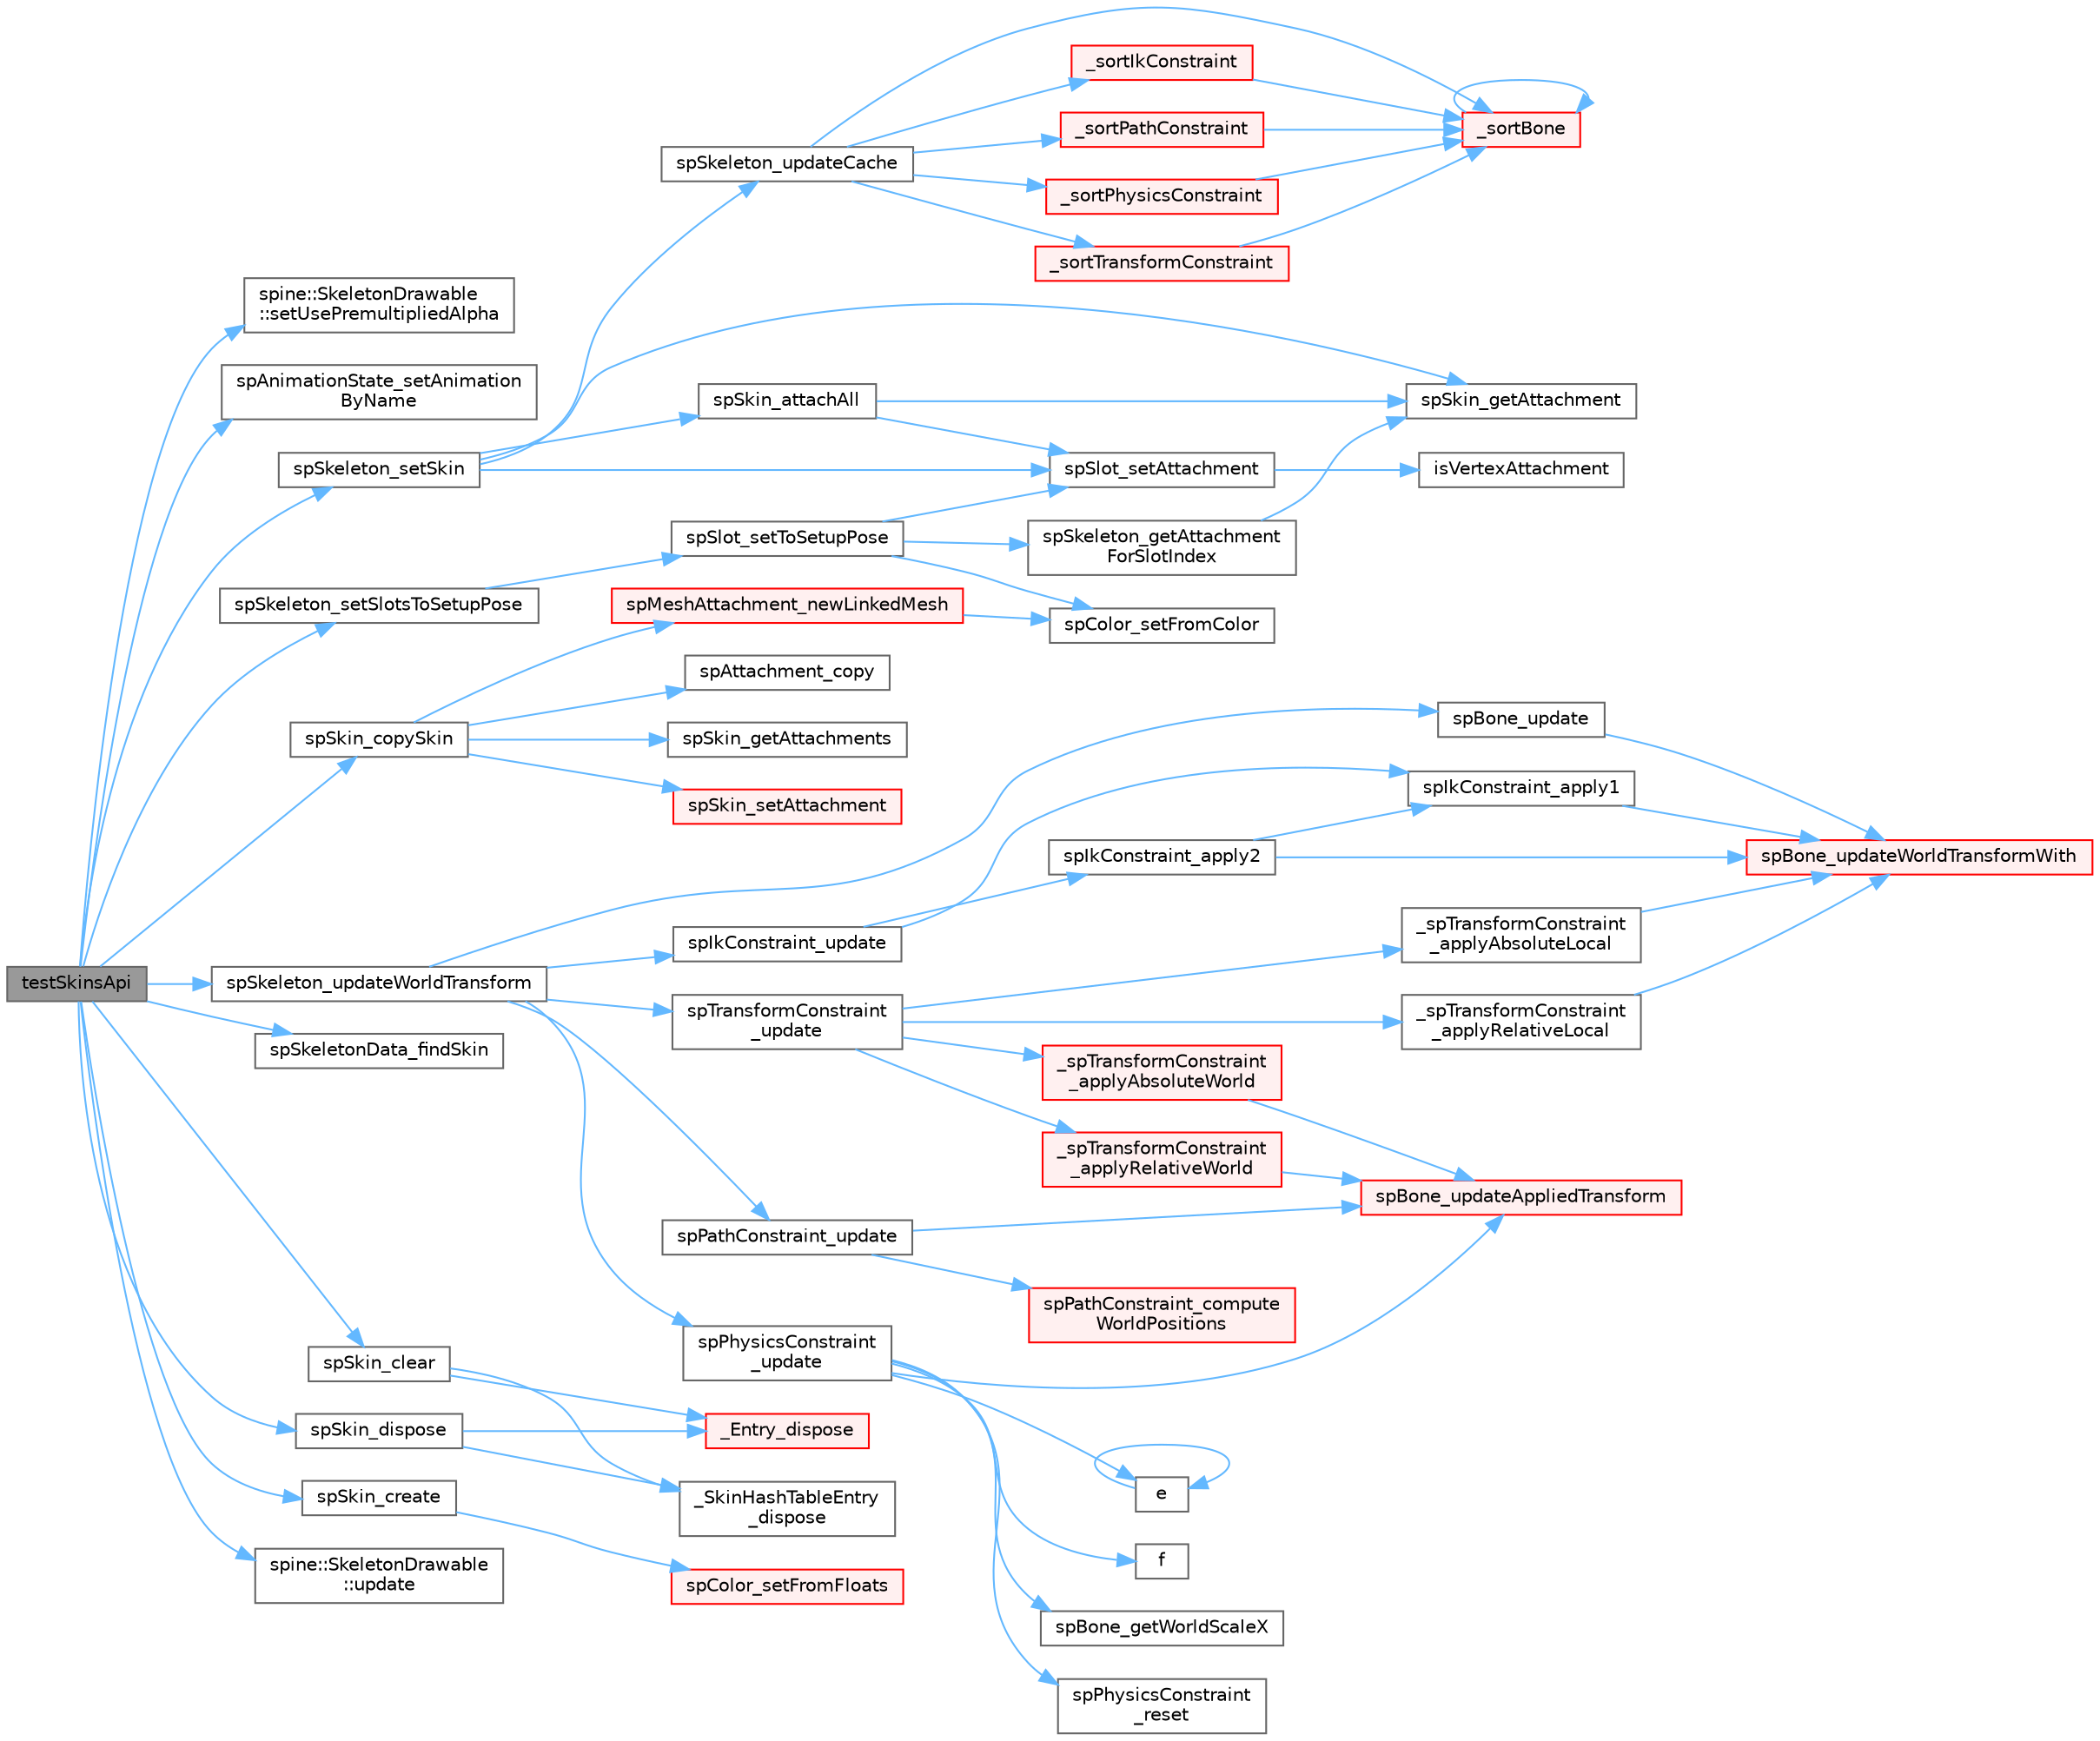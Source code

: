 digraph "testSkinsApi"
{
 // LATEX_PDF_SIZE
  bgcolor="transparent";
  edge [fontname=Helvetica,fontsize=10,labelfontname=Helvetica,labelfontsize=10];
  node [fontname=Helvetica,fontsize=10,shape=box,height=0.2,width=0.4];
  rankdir="LR";
  Node1 [id="Node000001",label="testSkinsApi",height=0.2,width=0.4,color="gray40", fillcolor="grey60", style="filled", fontcolor="black",tooltip=" "];
  Node1 -> Node2 [id="edge1_Node000001_Node000002",color="steelblue1",style="solid",tooltip=" "];
  Node2 [id="Node000002",label="spine::SkeletonDrawable\l::setUsePremultipliedAlpha",height=0.2,width=0.4,color="grey40", fillcolor="white", style="filled",URL="$classspine_1_1_skeleton_drawable.html#aa136eebfca7a00bde0039f41eeb07ddb",tooltip=" "];
  Node1 -> Node3 [id="edge2_Node000001_Node000003",color="steelblue1",style="solid",tooltip=" "];
  Node3 [id="Node000003",label="spAnimationState_setAnimation\lByName",height=0.2,width=0.4,color="grey40", fillcolor="white", style="filled",URL="$spine-c_2include_2spine_2_animation_state_8h.html#a886473af828c2ec1222f62ea8aa5e470",tooltip=" "];
  Node1 -> Node4 [id="edge3_Node000001_Node000004",color="steelblue1",style="solid",tooltip=" "];
  Node4 [id="Node000004",label="spSkeleton_setSkin",height=0.2,width=0.4,color="grey40", fillcolor="white", style="filled",URL="$_skeleton_8c.html#a6f848c769e961587f53d0aa8122f0f18",tooltip=" "];
  Node4 -> Node5 [id="edge4_Node000004_Node000005",color="steelblue1",style="solid",tooltip=" "];
  Node5 [id="Node000005",label="spSkeleton_updateCache",height=0.2,width=0.4,color="grey40", fillcolor="white", style="filled",URL="$_skeleton_8c.html#a62e01f12f86149c4fed351f27e022c76",tooltip=" "];
  Node5 -> Node6 [id="edge5_Node000005_Node000006",color="steelblue1",style="solid",tooltip=" "];
  Node6 [id="Node000006",label="_sortBone",height=0.2,width=0.4,color="red", fillcolor="#FFF0F0", style="filled",URL="$_skeleton_8c.html#a68cc4fe76afa567c2956d4859c32f49b",tooltip=" "];
  Node6 -> Node6 [id="edge6_Node000006_Node000006",color="steelblue1",style="solid",tooltip=" "];
  Node5 -> Node8 [id="edge7_Node000005_Node000008",color="steelblue1",style="solid",tooltip=" "];
  Node8 [id="Node000008",label="_sortIkConstraint",height=0.2,width=0.4,color="red", fillcolor="#FFF0F0", style="filled",URL="$_skeleton_8c.html#a17ee50de60bc44d9def73f0de26ae174",tooltip=" "];
  Node8 -> Node6 [id="edge8_Node000008_Node000006",color="steelblue1",style="solid",tooltip=" "];
  Node5 -> Node10 [id="edge9_Node000005_Node000010",color="steelblue1",style="solid",tooltip=" "];
  Node10 [id="Node000010",label="_sortPathConstraint",height=0.2,width=0.4,color="red", fillcolor="#FFF0F0", style="filled",URL="$_skeleton_8c.html#a572baa744a09474a96385986f83f36c6",tooltip=" "];
  Node10 -> Node6 [id="edge10_Node000010_Node000006",color="steelblue1",style="solid",tooltip=" "];
  Node5 -> Node13 [id="edge11_Node000005_Node000013",color="steelblue1",style="solid",tooltip=" "];
  Node13 [id="Node000013",label="_sortPhysicsConstraint",height=0.2,width=0.4,color="red", fillcolor="#FFF0F0", style="filled",URL="$_skeleton_8c.html#a3f06bb80e7946b226b41ceb1d642ed45",tooltip=" "];
  Node13 -> Node6 [id="edge12_Node000013_Node000006",color="steelblue1",style="solid",tooltip=" "];
  Node5 -> Node14 [id="edge13_Node000005_Node000014",color="steelblue1",style="solid",tooltip=" "];
  Node14 [id="Node000014",label="_sortTransformConstraint",height=0.2,width=0.4,color="red", fillcolor="#FFF0F0", style="filled",URL="$_skeleton_8c.html#a4c23aa12acfe10acb73c31ec21d5f960",tooltip=" "];
  Node14 -> Node6 [id="edge14_Node000014_Node000006",color="steelblue1",style="solid",tooltip=" "];
  Node4 -> Node15 [id="edge15_Node000004_Node000015",color="steelblue1",style="solid",tooltip=" "];
  Node15 [id="Node000015",label="spSkin_attachAll",height=0.2,width=0.4,color="grey40", fillcolor="white", style="filled",URL="$_skin_8c.html#a3699ffada3ca2fce5cf12758cf52fa9b",tooltip=" "];
  Node15 -> Node16 [id="edge16_Node000015_Node000016",color="steelblue1",style="solid",tooltip=" "];
  Node16 [id="Node000016",label="spSkin_getAttachment",height=0.2,width=0.4,color="grey40", fillcolor="white", style="filled",URL="$_skin_8c.html#ac997acb956b1c876912cd56c0fb9ed95",tooltip=" "];
  Node15 -> Node17 [id="edge17_Node000015_Node000017",color="steelblue1",style="solid",tooltip=" "];
  Node17 [id="Node000017",label="spSlot_setAttachment",height=0.2,width=0.4,color="grey40", fillcolor="white", style="filled",URL="$_slot_8c.html#a56d5b092e9d5418595813cec61d447cc",tooltip=" "];
  Node17 -> Node18 [id="edge18_Node000017_Node000018",color="steelblue1",style="solid",tooltip=" "];
  Node18 [id="Node000018",label="isVertexAttachment",height=0.2,width=0.4,color="grey40", fillcolor="white", style="filled",URL="$_slot_8c.html#a2e0f6babd6f2c1a34cddf0efc3a6c240",tooltip=" "];
  Node4 -> Node16 [id="edge19_Node000004_Node000016",color="steelblue1",style="solid",tooltip=" "];
  Node4 -> Node17 [id="edge20_Node000004_Node000017",color="steelblue1",style="solid",tooltip=" "];
  Node1 -> Node19 [id="edge21_Node000001_Node000019",color="steelblue1",style="solid",tooltip=" "];
  Node19 [id="Node000019",label="spSkeleton_setSlotsToSetupPose",height=0.2,width=0.4,color="grey40", fillcolor="white", style="filled",URL="$_skeleton_8c.html#a7b1fc51a674633c010ed2b9b7b73637a",tooltip=" "];
  Node19 -> Node20 [id="edge22_Node000019_Node000020",color="steelblue1",style="solid",tooltip=" "];
  Node20 [id="Node000020",label="spSlot_setToSetupPose",height=0.2,width=0.4,color="grey40", fillcolor="white", style="filled",URL="$_slot_8c.html#a18975a4395bf0e5e888d2e96620180ad",tooltip=" "];
  Node20 -> Node21 [id="edge23_Node000020_Node000021",color="steelblue1",style="solid",tooltip=" "];
  Node21 [id="Node000021",label="spColor_setFromColor",height=0.2,width=0.4,color="grey40", fillcolor="white", style="filled",URL="$_color_8c.html#af0868cf31a5235b433ec908d952df5fc",tooltip=" "];
  Node20 -> Node22 [id="edge24_Node000020_Node000022",color="steelblue1",style="solid",tooltip=" "];
  Node22 [id="Node000022",label="spSkeleton_getAttachment\lForSlotIndex",height=0.2,width=0.4,color="grey40", fillcolor="white", style="filled",URL="$_skeleton_8c.html#af67b15fea85286452cf9d8741a17b0ed",tooltip=" "];
  Node22 -> Node16 [id="edge25_Node000022_Node000016",color="steelblue1",style="solid",tooltip=" "];
  Node20 -> Node17 [id="edge26_Node000020_Node000017",color="steelblue1",style="solid",tooltip=" "];
  Node1 -> Node23 [id="edge27_Node000001_Node000023",color="steelblue1",style="solid",tooltip=" "];
  Node23 [id="Node000023",label="spSkeleton_updateWorldTransform",height=0.2,width=0.4,color="grey40", fillcolor="white", style="filled",URL="$_skeleton_8c.html#aacbe2c41263148e0b8e88724bd6e19a8",tooltip=" "];
  Node23 -> Node24 [id="edge28_Node000023_Node000024",color="steelblue1",style="solid",tooltip=" "];
  Node24 [id="Node000024",label="spBone_update",height=0.2,width=0.4,color="grey40", fillcolor="white", style="filled",URL="$_bone_8c.html#a96a2c03c88ccdaa90a318fbb786acaad",tooltip=" "];
  Node24 -> Node25 [id="edge29_Node000024_Node000025",color="steelblue1",style="solid",tooltip=" "];
  Node25 [id="Node000025",label="spBone_updateWorldTransformWith",height=0.2,width=0.4,color="red", fillcolor="#FFF0F0", style="filled",URL="$_bone_8c.html#afedc4f5005317b2f7f2716f37fbaee7b",tooltip=" "];
  Node23 -> Node27 [id="edge30_Node000023_Node000027",color="steelblue1",style="solid",tooltip=" "];
  Node27 [id="Node000027",label="spIkConstraint_update",height=0.2,width=0.4,color="grey40", fillcolor="white", style="filled",URL="$_ik_constraint_8c.html#ae1ee5ccd8d827f7c377f2597775b912b",tooltip=" "];
  Node27 -> Node28 [id="edge31_Node000027_Node000028",color="steelblue1",style="solid",tooltip=" "];
  Node28 [id="Node000028",label="spIkConstraint_apply1",height=0.2,width=0.4,color="grey40", fillcolor="white", style="filled",URL="$_ik_constraint_8c.html#aaf9ab4c81e03e59b2583070360e9643c",tooltip=" "];
  Node28 -> Node25 [id="edge32_Node000028_Node000025",color="steelblue1",style="solid",tooltip=" "];
  Node27 -> Node29 [id="edge33_Node000027_Node000029",color="steelblue1",style="solid",tooltip=" "];
  Node29 [id="Node000029",label="spIkConstraint_apply2",height=0.2,width=0.4,color="grey40", fillcolor="white", style="filled",URL="$_ik_constraint_8c.html#a7b745ed0199a1f514b8d1e54f357e476",tooltip=" "];
  Node29 -> Node25 [id="edge34_Node000029_Node000025",color="steelblue1",style="solid",tooltip=" "];
  Node29 -> Node28 [id="edge35_Node000029_Node000028",color="steelblue1",style="solid",tooltip=" "];
  Node23 -> Node30 [id="edge36_Node000023_Node000030",color="steelblue1",style="solid",tooltip=" "];
  Node30 [id="Node000030",label="spPathConstraint_update",height=0.2,width=0.4,color="grey40", fillcolor="white", style="filled",URL="$_path_constraint_8c.html#ab89d8c228a139da6ec1847798ae02883",tooltip=" "];
  Node30 -> Node31 [id="edge37_Node000030_Node000031",color="steelblue1",style="solid",tooltip=" "];
  Node31 [id="Node000031",label="spBone_updateAppliedTransform",height=0.2,width=0.4,color="red", fillcolor="#FFF0F0", style="filled",URL="$_bone_8c.html#a6520232f8507778775da80541e6a25db",tooltip=" "];
  Node30 -> Node32 [id="edge38_Node000030_Node000032",color="steelblue1",style="solid",tooltip=" "];
  Node32 [id="Node000032",label="spPathConstraint_compute\lWorldPositions",height=0.2,width=0.4,color="red", fillcolor="#FFF0F0", style="filled",URL="$_path_constraint_8c.html#a59154d9596b6b56b475a33a83af3f1e3",tooltip=" "];
  Node23 -> Node45 [id="edge39_Node000023_Node000045",color="steelblue1",style="solid",tooltip=" "];
  Node45 [id="Node000045",label="spPhysicsConstraint\l_update",height=0.2,width=0.4,color="grey40", fillcolor="white", style="filled",URL="$_physics_constraint_8c.html#aae7a7d39f255286177b2fe6a9fb3514d",tooltip=" "];
  Node45 -> Node46 [id="edge40_Node000045_Node000046",color="steelblue1",style="solid",tooltip=" "];
  Node46 [id="Node000046",label="e",height=0.2,width=0.4,color="grey40", fillcolor="white", style="filled",URL="$_cwise__array__power__array_8cpp.html#a9cb86ff854760bf91a154f2724a9101d",tooltip=" "];
  Node46 -> Node46 [id="edge41_Node000046_Node000046",color="steelblue1",style="solid",tooltip=" "];
  Node45 -> Node38 [id="edge42_Node000045_Node000038",color="steelblue1",style="solid",tooltip=" "];
  Node38 [id="Node000038",label="f",height=0.2,width=0.4,color="grey40", fillcolor="white", style="filled",URL="$cxx11__tensor__map_8cpp.html#a7f507fea02198f6cb81c86640c7b1a4e",tooltip=" "];
  Node45 -> Node47 [id="edge43_Node000045_Node000047",color="steelblue1",style="solid",tooltip=" "];
  Node47 [id="Node000047",label="spBone_getWorldScaleX",height=0.2,width=0.4,color="grey40", fillcolor="white", style="filled",URL="$_bone_8c.html#a5992a9ff17d1a56c677ae139027042c5",tooltip=" "];
  Node45 -> Node31 [id="edge44_Node000045_Node000031",color="steelblue1",style="solid",tooltip=" "];
  Node45 -> Node48 [id="edge45_Node000045_Node000048",color="steelblue1",style="solid",tooltip=" "];
  Node48 [id="Node000048",label="spPhysicsConstraint\l_reset",height=0.2,width=0.4,color="grey40", fillcolor="white", style="filled",URL="$_physics_constraint_8c.html#acd36432fd3f82d9332b48debd7356f9c",tooltip=" "];
  Node23 -> Node49 [id="edge46_Node000023_Node000049",color="steelblue1",style="solid",tooltip=" "];
  Node49 [id="Node000049",label="spTransformConstraint\l_update",height=0.2,width=0.4,color="grey40", fillcolor="white", style="filled",URL="$_transform_constraint_8c.html#a902d99912b8b62293df2082fd45a5a6b",tooltip=" "];
  Node49 -> Node50 [id="edge47_Node000049_Node000050",color="steelblue1",style="solid",tooltip=" "];
  Node50 [id="Node000050",label="_spTransformConstraint\l_applyAbsoluteLocal",height=0.2,width=0.4,color="grey40", fillcolor="white", style="filled",URL="$_transform_constraint_8c.html#a46c05ebffe0e61b7fc3e4f7049b120b6",tooltip=" "];
  Node50 -> Node25 [id="edge48_Node000050_Node000025",color="steelblue1",style="solid",tooltip=" "];
  Node49 -> Node51 [id="edge49_Node000049_Node000051",color="steelblue1",style="solid",tooltip=" "];
  Node51 [id="Node000051",label="_spTransformConstraint\l_applyAbsoluteWorld",height=0.2,width=0.4,color="red", fillcolor="#FFF0F0", style="filled",URL="$_transform_constraint_8c.html#a073c0a1079fcc35016588c63b4f1b0c3",tooltip=" "];
  Node51 -> Node31 [id="edge50_Node000051_Node000031",color="steelblue1",style="solid",tooltip=" "];
  Node49 -> Node53 [id="edge51_Node000049_Node000053",color="steelblue1",style="solid",tooltip=" "];
  Node53 [id="Node000053",label="_spTransformConstraint\l_applyRelativeLocal",height=0.2,width=0.4,color="grey40", fillcolor="white", style="filled",URL="$_transform_constraint_8c.html#aad29043b137a84e78964b4d2f8f4e2ee",tooltip=" "];
  Node53 -> Node25 [id="edge52_Node000053_Node000025",color="steelblue1",style="solid",tooltip=" "];
  Node49 -> Node54 [id="edge53_Node000049_Node000054",color="steelblue1",style="solid",tooltip=" "];
  Node54 [id="Node000054",label="_spTransformConstraint\l_applyRelativeWorld",height=0.2,width=0.4,color="red", fillcolor="#FFF0F0", style="filled",URL="$_transform_constraint_8c.html#a5f1e421499213665cf5dbe49c0e9cbc1",tooltip=" "];
  Node54 -> Node31 [id="edge54_Node000054_Node000031",color="steelblue1",style="solid",tooltip=" "];
  Node1 -> Node55 [id="edge55_Node000001_Node000055",color="steelblue1",style="solid",tooltip=" "];
  Node55 [id="Node000055",label="spSkeletonData_findSkin",height=0.2,width=0.4,color="grey40", fillcolor="white", style="filled",URL="$_skeleton_data_8c.html#a3490ef96678fe9fed0556ae1a360cb6a",tooltip=" "];
  Node1 -> Node56 [id="edge56_Node000001_Node000056",color="steelblue1",style="solid",tooltip=" "];
  Node56 [id="Node000056",label="spSkin_clear",height=0.2,width=0.4,color="grey40", fillcolor="white", style="filled",URL="$_skin_8c.html#a4deb2662d787cbb20fb9b3055e54108d",tooltip=" "];
  Node56 -> Node57 [id="edge57_Node000056_Node000057",color="steelblue1",style="solid",tooltip=" "];
  Node57 [id="Node000057",label="_Entry_dispose",height=0.2,width=0.4,color="red", fillcolor="#FFF0F0", style="filled",URL="$_skin_8c.html#a221979c7087884033ac72a2532b6a494",tooltip=" "];
  Node56 -> Node59 [id="edge58_Node000056_Node000059",color="steelblue1",style="solid",tooltip=" "];
  Node59 [id="Node000059",label="_SkinHashTableEntry\l_dispose",height=0.2,width=0.4,color="grey40", fillcolor="white", style="filled",URL="$_skin_8c.html#a13fe012a8b58f709e6ebc4a6e9fe8e11",tooltip=" "];
  Node1 -> Node60 [id="edge59_Node000001_Node000060",color="steelblue1",style="solid",tooltip=" "];
  Node60 [id="Node000060",label="spSkin_copySkin",height=0.2,width=0.4,color="grey40", fillcolor="white", style="filled",URL="$_skin_8c.html#a4b9f2f385e7b1d9f376a8114ca2c3397",tooltip=" "];
  Node60 -> Node61 [id="edge60_Node000060_Node000061",color="steelblue1",style="solid",tooltip=" "];
  Node61 [id="Node000061",label="spAttachment_copy",height=0.2,width=0.4,color="grey40", fillcolor="white", style="filled",URL="$_attachment_8c.html#a2add982a3f7f8133e4d4d028fe1a5e5b",tooltip=" "];
  Node60 -> Node62 [id="edge61_Node000060_Node000062",color="steelblue1",style="solid",tooltip=" "];
  Node62 [id="Node000062",label="spMeshAttachment_newLinkedMesh",height=0.2,width=0.4,color="red", fillcolor="#FFF0F0", style="filled",URL="$_mesh_attachment_8c.html#a71271f8d13395069e8d2d8e4b8077842",tooltip=" "];
  Node62 -> Node21 [id="edge62_Node000062_Node000021",color="steelblue1",style="solid",tooltip=" "];
  Node60 -> Node83 [id="edge63_Node000060_Node000083",color="steelblue1",style="solid",tooltip=" "];
  Node83 [id="Node000083",label="spSkin_getAttachments",height=0.2,width=0.4,color="grey40", fillcolor="white", style="filled",URL="$_skin_8c.html#aa0edfc8ba959942c385e1881cc210164",tooltip=" "];
  Node60 -> Node84 [id="edge64_Node000060_Node000084",color="steelblue1",style="solid",tooltip=" "];
  Node84 [id="Node000084",label="spSkin_setAttachment",height=0.2,width=0.4,color="red", fillcolor="#FFF0F0", style="filled",URL="$_skin_8c.html#ae6ba60bdeb290bda6258ea035333110a",tooltip=" "];
  Node1 -> Node87 [id="edge65_Node000001_Node000087",color="steelblue1",style="solid",tooltip=" "];
  Node87 [id="Node000087",label="spSkin_create",height=0.2,width=0.4,color="grey40", fillcolor="white", style="filled",URL="$_skin_8c.html#a2e55c34e638acdb775b26b1f14c5d374",tooltip=" "];
  Node87 -> Node80 [id="edge66_Node000087_Node000080",color="steelblue1",style="solid",tooltip=" "];
  Node80 [id="Node000080",label="spColor_setFromFloats",height=0.2,width=0.4,color="red", fillcolor="#FFF0F0", style="filled",URL="$_color_8c.html#aef2bc0c9016302022f25c89ba5b36a2c",tooltip=" "];
  Node1 -> Node88 [id="edge67_Node000001_Node000088",color="steelblue1",style="solid",tooltip=" "];
  Node88 [id="Node000088",label="spSkin_dispose",height=0.2,width=0.4,color="grey40", fillcolor="white", style="filled",URL="$_skin_8c.html#a1f04df537901e63d8e3a9d0f5499288a",tooltip=" "];
  Node88 -> Node57 [id="edge68_Node000088_Node000057",color="steelblue1",style="solid",tooltip=" "];
  Node88 -> Node59 [id="edge69_Node000088_Node000059",color="steelblue1",style="solid",tooltip=" "];
  Node1 -> Node89 [id="edge70_Node000001_Node000089",color="steelblue1",style="solid",tooltip=" "];
  Node89 [id="Node000089",label="spine::SkeletonDrawable\l::update",height=0.2,width=0.4,color="grey40", fillcolor="white", style="filled",URL="$classspine_1_1_skeleton_drawable.html#a75a01a182c7932adb11a0147d4646717",tooltip=" "];
}
